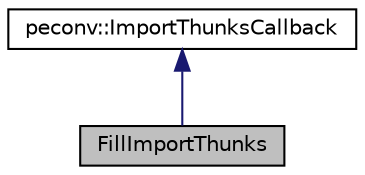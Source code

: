 digraph "FillImportThunks"
{
 // LATEX_PDF_SIZE
  edge [fontname="Helvetica",fontsize="10",labelfontname="Helvetica",labelfontsize="10"];
  node [fontname="Helvetica",fontsize="10",shape=record];
  Node1 [label="FillImportThunks",height=0.2,width=0.4,color="black", fillcolor="grey75", style="filled", fontcolor="black",tooltip=" "];
  Node2 -> Node1 [dir="back",color="midnightblue",fontsize="10",style="solid",fontname="Helvetica"];
  Node2 [label="peconv::ImportThunksCallback",height=0.2,width=0.4,color="black", fillcolor="white", style="filled",URL="$classpeconv_1_1_import_thunks_callback.html",tooltip=" "];
}
